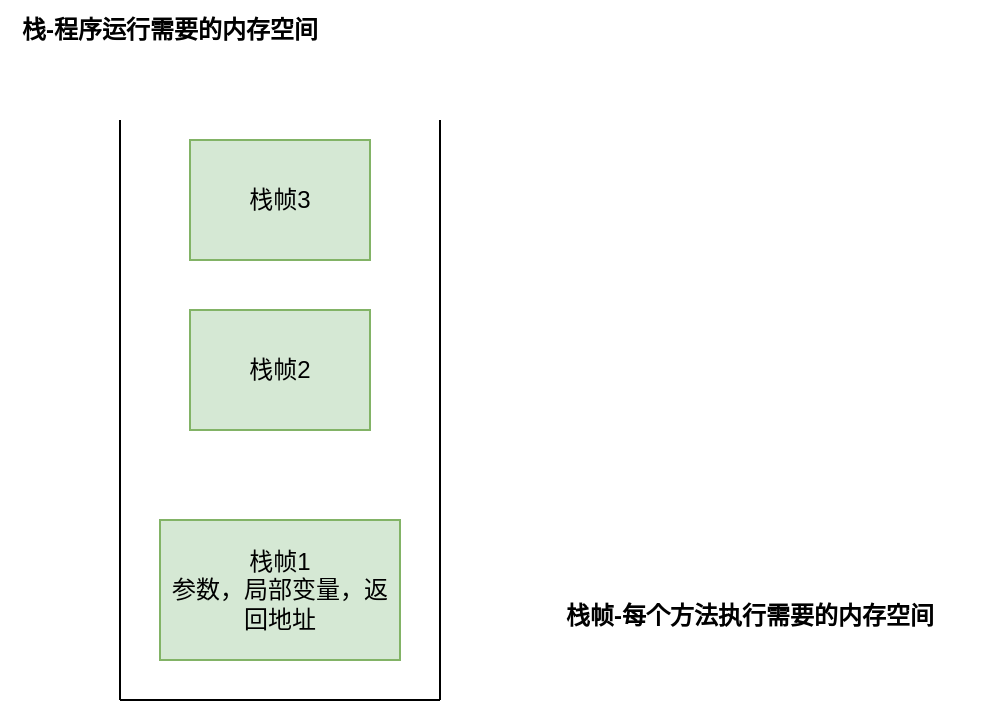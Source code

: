 <mxfile version="13.6.2" type="device" pages="2"><diagram id="BGGrLnlQXo_czNxltpmb" name="栈与栈帧"><mxGraphModel dx="1086" dy="806" grid="1" gridSize="10" guides="1" tooltips="1" connect="1" arrows="1" fold="1" page="1" pageScale="1" pageWidth="827" pageHeight="1169" math="0" shadow="0"><root><mxCell id="0"/><mxCell id="1" parent="0"/><mxCell id="WhKvyBZ6evxUqlHnPg-c-5" value="" style="endArrow=none;html=1;" parent="1" edge="1"><mxGeometry width="50" height="50" relative="1" as="geometry"><mxPoint x="110" y="720" as="sourcePoint"/><mxPoint x="110" y="430" as="targetPoint"/></mxGeometry></mxCell><mxCell id="WhKvyBZ6evxUqlHnPg-c-6" value="" style="endArrow=none;html=1;" parent="1" edge="1"><mxGeometry width="50" height="50" relative="1" as="geometry"><mxPoint x="110" y="720" as="sourcePoint"/><mxPoint x="270" y="720" as="targetPoint"/></mxGeometry></mxCell><mxCell id="WhKvyBZ6evxUqlHnPg-c-7" value="" style="endArrow=none;html=1;" parent="1" edge="1"><mxGeometry width="50" height="50" relative="1" as="geometry"><mxPoint x="270" y="720" as="sourcePoint"/><mxPoint x="270" y="430" as="targetPoint"/></mxGeometry></mxCell><mxCell id="WhKvyBZ6evxUqlHnPg-c-8" value="栈帧1&lt;br&gt;参数，局部变量，返回地址" style="rounded=0;whiteSpace=wrap;html=1;shadow=0;glass=0;sketch=0;fillColor=#d5e8d4;strokeColor=#82b366;" parent="1" vertex="1"><mxGeometry x="130" y="630" width="120" height="70" as="geometry"/></mxCell><mxCell id="WhKvyBZ6evxUqlHnPg-c-9" value="栈帧2" style="rounded=0;whiteSpace=wrap;html=1;shadow=0;glass=0;sketch=0;fillColor=#d5e8d4;strokeColor=#82b366;" parent="1" vertex="1"><mxGeometry x="145" y="525" width="90" height="60" as="geometry"/></mxCell><mxCell id="WhKvyBZ6evxUqlHnPg-c-10" value="栈帧3" style="rounded=0;whiteSpace=wrap;html=1;shadow=0;glass=0;sketch=0;fillColor=#d5e8d4;strokeColor=#82b366;" parent="1" vertex="1"><mxGeometry x="145" y="440" width="90" height="60" as="geometry"/></mxCell><mxCell id="WhKvyBZ6evxUqlHnPg-c-11" value="栈-程序运行需要的内存空间" style="text;html=1;strokeColor=none;fillColor=none;align=center;verticalAlign=middle;whiteSpace=wrap;rounded=0;shadow=0;glass=0;sketch=0;fontStyle=1" parent="1" vertex="1"><mxGeometry x="50" y="370" width="170" height="30" as="geometry"/></mxCell><mxCell id="WhKvyBZ6evxUqlHnPg-c-12" value="&lt;b&gt;栈帧-每个方法执行需要的内存空间&lt;/b&gt;" style="text;html=1;strokeColor=none;fillColor=none;align=center;verticalAlign=middle;whiteSpace=wrap;rounded=0;shadow=0;glass=0;sketch=0;" parent="1" vertex="1"><mxGeometry x="310" y="655" width="230" height="45" as="geometry"/></mxCell></root></mxGraphModel></diagram><diagram id="XqRLgwO2oGvIyihQHOXT" name="不同版本的JVM实现"><mxGraphModel dx="1086" dy="806" grid="1" gridSize="10" guides="1" tooltips="1" connect="1" arrows="1" fold="1" page="1" pageScale="1" pageWidth="827" pageHeight="1169" math="0" shadow="0"><root><mxCell id="uTHIAQtiTvP8Mj-W9nev-0"/><mxCell id="uTHIAQtiTvP8Mj-W9nev-1" parent="uTHIAQtiTvP8Mj-W9nev-0"/><mxCell id="uTHIAQtiTvP8Mj-W9nev-2" value="" style="rounded=0;whiteSpace=wrap;html=1;fillColor=#d5e8d4;strokeColor=#82b366;" parent="uTHIAQtiTvP8Mj-W9nev-1" vertex="1"><mxGeometry x="147" y="110" width="580" height="430" as="geometry"/></mxCell><mxCell id="uTHIAQtiTvP8Mj-W9nev-3" value="" style="rounded=0;whiteSpace=wrap;html=1;fillColor=#fff2cc;strokeColor=#d6b656;" parent="uTHIAQtiTvP8Mj-W9nev-1" vertex="1"><mxGeometry x="197" y="175" width="210" height="310" as="geometry"/></mxCell><mxCell id="uTHIAQtiTvP8Mj-W9nev-4" value="JVM内存结构 1.6" style="text;html=1;strokeColor=none;fillColor=none;align=center;verticalAlign=middle;whiteSpace=wrap;rounded=0;" parent="uTHIAQtiTvP8Mj-W9nev-1" vertex="1"><mxGeometry x="197" y="135" width="150" height="20" as="geometry"/></mxCell><mxCell id="uTHIAQtiTvP8Mj-W9nev-5" value="" style="rounded=0;whiteSpace=wrap;html=1;fillColor=#fff2cc;strokeColor=#d6b656;" parent="uTHIAQtiTvP8Mj-W9nev-1" vertex="1"><mxGeometry x="437" y="175" width="220" height="310" as="geometry"/></mxCell><mxCell id="uTHIAQtiTvP8Mj-W9nev-6" value="Method Area&lt;br&gt;方法区（概念）&lt;br&gt;PermGen永久代（实现）" style="text;html=1;strokeColor=none;fillColor=none;align=center;verticalAlign=middle;whiteSpace=wrap;rounded=0;" parent="uTHIAQtiTvP8Mj-W9nev-1" vertex="1"><mxGeometry x="217" y="185" width="130" height="50" as="geometry"/></mxCell><mxCell id="uTHIAQtiTvP8Mj-W9nev-7" value="" style="rounded=0;whiteSpace=wrap;html=1;fillColor=#f8cecc;strokeColor=#b85450;" parent="uTHIAQtiTvP8Mj-W9nev-1" vertex="1"><mxGeometry x="212" y="305" width="75" height="120" as="geometry"/></mxCell><mxCell id="uTHIAQtiTvP8Mj-W9nev-8" value="Class" style="rounded=0;whiteSpace=wrap;html=1;fillColor=#f8cecc;strokeColor=#b85450;" parent="uTHIAQtiTvP8Mj-W9nev-1" vertex="1"><mxGeometry x="307" y="305" width="75" height="40" as="geometry"/></mxCell><mxCell id="uTHIAQtiTvP8Mj-W9nev-9" value="常量池" style="text;html=1;strokeColor=none;fillColor=none;align=center;verticalAlign=middle;whiteSpace=wrap;rounded=0;" parent="uTHIAQtiTvP8Mj-W9nev-1" vertex="1"><mxGeometry x="217" y="305" width="40" height="20" as="geometry"/></mxCell><mxCell id="uTHIAQtiTvP8Mj-W9nev-10" value="ClassLoader" style="rounded=0;whiteSpace=wrap;html=1;fillColor=#f8cecc;strokeColor=#b85450;" parent="uTHIAQtiTvP8Mj-W9nev-1" vertex="1"><mxGeometry x="307" y="385" width="75" height="40" as="geometry"/></mxCell><mxCell id="uTHIAQtiTvP8Mj-W9nev-11" value="StringTable" style="rounded=0;whiteSpace=wrap;html=1;gradientColor=#d5739d;fillColor=#e6d0de;strokeColor=#996185;" parent="uTHIAQtiTvP8Mj-W9nev-1" vertex="1"><mxGeometry x="217" y="355" width="65" height="60" as="geometry"/></mxCell><mxCell id="uTHIAQtiTvP8Mj-W9nev-12" value="Heap&lt;br&gt;堆" style="text;html=1;strokeColor=none;fillColor=none;align=center;verticalAlign=middle;whiteSpace=wrap;rounded=0;" parent="uTHIAQtiTvP8Mj-W9nev-1" vertex="1"><mxGeometry x="457" y="185" width="40" height="20" as="geometry"/></mxCell><mxCell id="BBCV522ZN3eapbuQYVXO-0" value="" style="rounded=0;whiteSpace=wrap;html=1;fillColor=#d5e8d4;strokeColor=#82b366;" parent="uTHIAQtiTvP8Mj-W9nev-1" vertex="1"><mxGeometry x="457" y="560" width="530" height="430" as="geometry"/></mxCell><mxCell id="BBCV522ZN3eapbuQYVXO-1" value="JVM内存结构 1.8" style="text;html=1;strokeColor=none;fillColor=none;align=center;verticalAlign=middle;whiteSpace=wrap;rounded=0;" parent="uTHIAQtiTvP8Mj-W9nev-1" vertex="1"><mxGeometry x="460" y="577.5" width="146" height="20" as="geometry"/></mxCell><mxCell id="BBCV522ZN3eapbuQYVXO-2" value="Method Area&lt;br&gt;方法区(概念)" style="rounded=0;whiteSpace=wrap;html=1;dashed=1;fillColor=#fff2cc;strokeColor=#d6b656;" parent="uTHIAQtiTvP8Mj-W9nev-1" vertex="1"><mxGeometry x="500" y="745" width="120" height="60" as="geometry"/></mxCell><mxCell id="BBCV522ZN3eapbuQYVXO-3" value="" style="rounded=0;whiteSpace=wrap;html=1;fillColor=#fff2cc;strokeColor=#d6b656;" parent="uTHIAQtiTvP8Mj-W9nev-1" vertex="1"><mxGeometry x="700" y="660" width="230" height="230" as="geometry"/></mxCell><mxCell id="BBCV522ZN3eapbuQYVXO-4" value="Heap堆" style="text;html=1;strokeColor=none;fillColor=none;align=center;verticalAlign=middle;whiteSpace=wrap;rounded=0;dashed=1;" parent="uTHIAQtiTvP8Mj-W9nev-1" vertex="1"><mxGeometry x="727" y="680" width="40" height="20" as="geometry"/></mxCell><mxCell id="BBCV522ZN3eapbuQYVXO-5" value="StringTable" style="rounded=0;whiteSpace=wrap;html=1;fillColor=#f8cecc;strokeColor=#b85450;" parent="uTHIAQtiTvP8Mj-W9nev-1" vertex="1"><mxGeometry x="767" y="750" width="120" height="60" as="geometry"/></mxCell><mxCell id="BBCV522ZN3eapbuQYVXO-6" value="" style="rounded=0;whiteSpace=wrap;html=1;fillColor=#e1d5e7;strokeColor=#9673a6;" parent="uTHIAQtiTvP8Mj-W9nev-1" vertex="1"><mxGeometry x="74" y="597.5" width="286" height="355" as="geometry"/></mxCell><mxCell id="BBCV522ZN3eapbuQYVXO-7" value="本地内存" style="text;html=1;strokeColor=none;fillColor=none;align=center;verticalAlign=middle;whiteSpace=wrap;rounded=0;dashed=1;" parent="uTHIAQtiTvP8Mj-W9nev-1" vertex="1"><mxGeometry x="90" y="610" width="70" height="20" as="geometry"/></mxCell><mxCell id="BBCV522ZN3eapbuQYVXO-8" value="" style="rounded=0;whiteSpace=wrap;html=1;fillColor=#fff2cc;strokeColor=#d6b656;" parent="uTHIAQtiTvP8Mj-W9nev-1" vertex="1"><mxGeometry x="90" y="670" width="90" height="220" as="geometry"/></mxCell><mxCell id="BBCV522ZN3eapbuQYVXO-10" value="其他进程" style="text;html=1;strokeColor=none;fillColor=none;align=center;verticalAlign=middle;whiteSpace=wrap;rounded=0;dashed=1;" parent="uTHIAQtiTvP8Mj-W9nev-1" vertex="1"><mxGeometry x="107" y="690" width="53" height="20" as="geometry"/></mxCell><mxCell id="BBCV522ZN3eapbuQYVXO-11" value="" style="rounded=0;whiteSpace=wrap;html=1;fillColor=#fff2cc;strokeColor=#d6b656;" parent="uTHIAQtiTvP8Mj-W9nev-1" vertex="1"><mxGeometry x="212" y="670" width="138" height="220" as="geometry"/></mxCell><mxCell id="BBCV522ZN3eapbuQYVXO-12" value="MetaSpace&lt;br&gt;元空间（实现）" style="text;html=1;strokeColor=none;fillColor=none;align=center;verticalAlign=middle;whiteSpace=wrap;rounded=0;dashed=1;" parent="uTHIAQtiTvP8Mj-W9nev-1" vertex="1"><mxGeometry x="230" y="680" width="100" height="20" as="geometry"/></mxCell><mxCell id="BBCV522ZN3eapbuQYVXO-13" value="Class" style="rounded=0;whiteSpace=wrap;html=1;fillColor=#f8cecc;strokeColor=#b85450;" parent="uTHIAQtiTvP8Mj-W9nev-1" vertex="1"><mxGeometry x="220" y="720" width="120" height="30" as="geometry"/></mxCell><mxCell id="BBCV522ZN3eapbuQYVXO-16" value="ClassLoader" style="rounded=0;whiteSpace=wrap;html=1;fillColor=#f8cecc;strokeColor=#b85450;" parent="uTHIAQtiTvP8Mj-W9nev-1" vertex="1"><mxGeometry x="221" y="770" width="120" height="30" as="geometry"/></mxCell><mxCell id="BBCV522ZN3eapbuQYVXO-17" value="常量池" style="rounded=0;whiteSpace=wrap;html=1;fillColor=#f8cecc;strokeColor=#b85450;" parent="uTHIAQtiTvP8Mj-W9nev-1" vertex="1"><mxGeometry x="222" y="830" width="120" height="30" as="geometry"/></mxCell><mxCell id="BBCV522ZN3eapbuQYVXO-18" value="" style="endArrow=classic;html=1;exitX=0;exitY=0.5;exitDx=0;exitDy=0;" parent="uTHIAQtiTvP8Mj-W9nev-1" source="BBCV522ZN3eapbuQYVXO-2" target="BBCV522ZN3eapbuQYVXO-16" edge="1"><mxGeometry width="50" height="50" relative="1" as="geometry"><mxPoint x="390" y="640" as="sourcePoint"/><mxPoint x="440" y="590" as="targetPoint"/></mxGeometry></mxCell></root></mxGraphModel></diagram></mxfile>